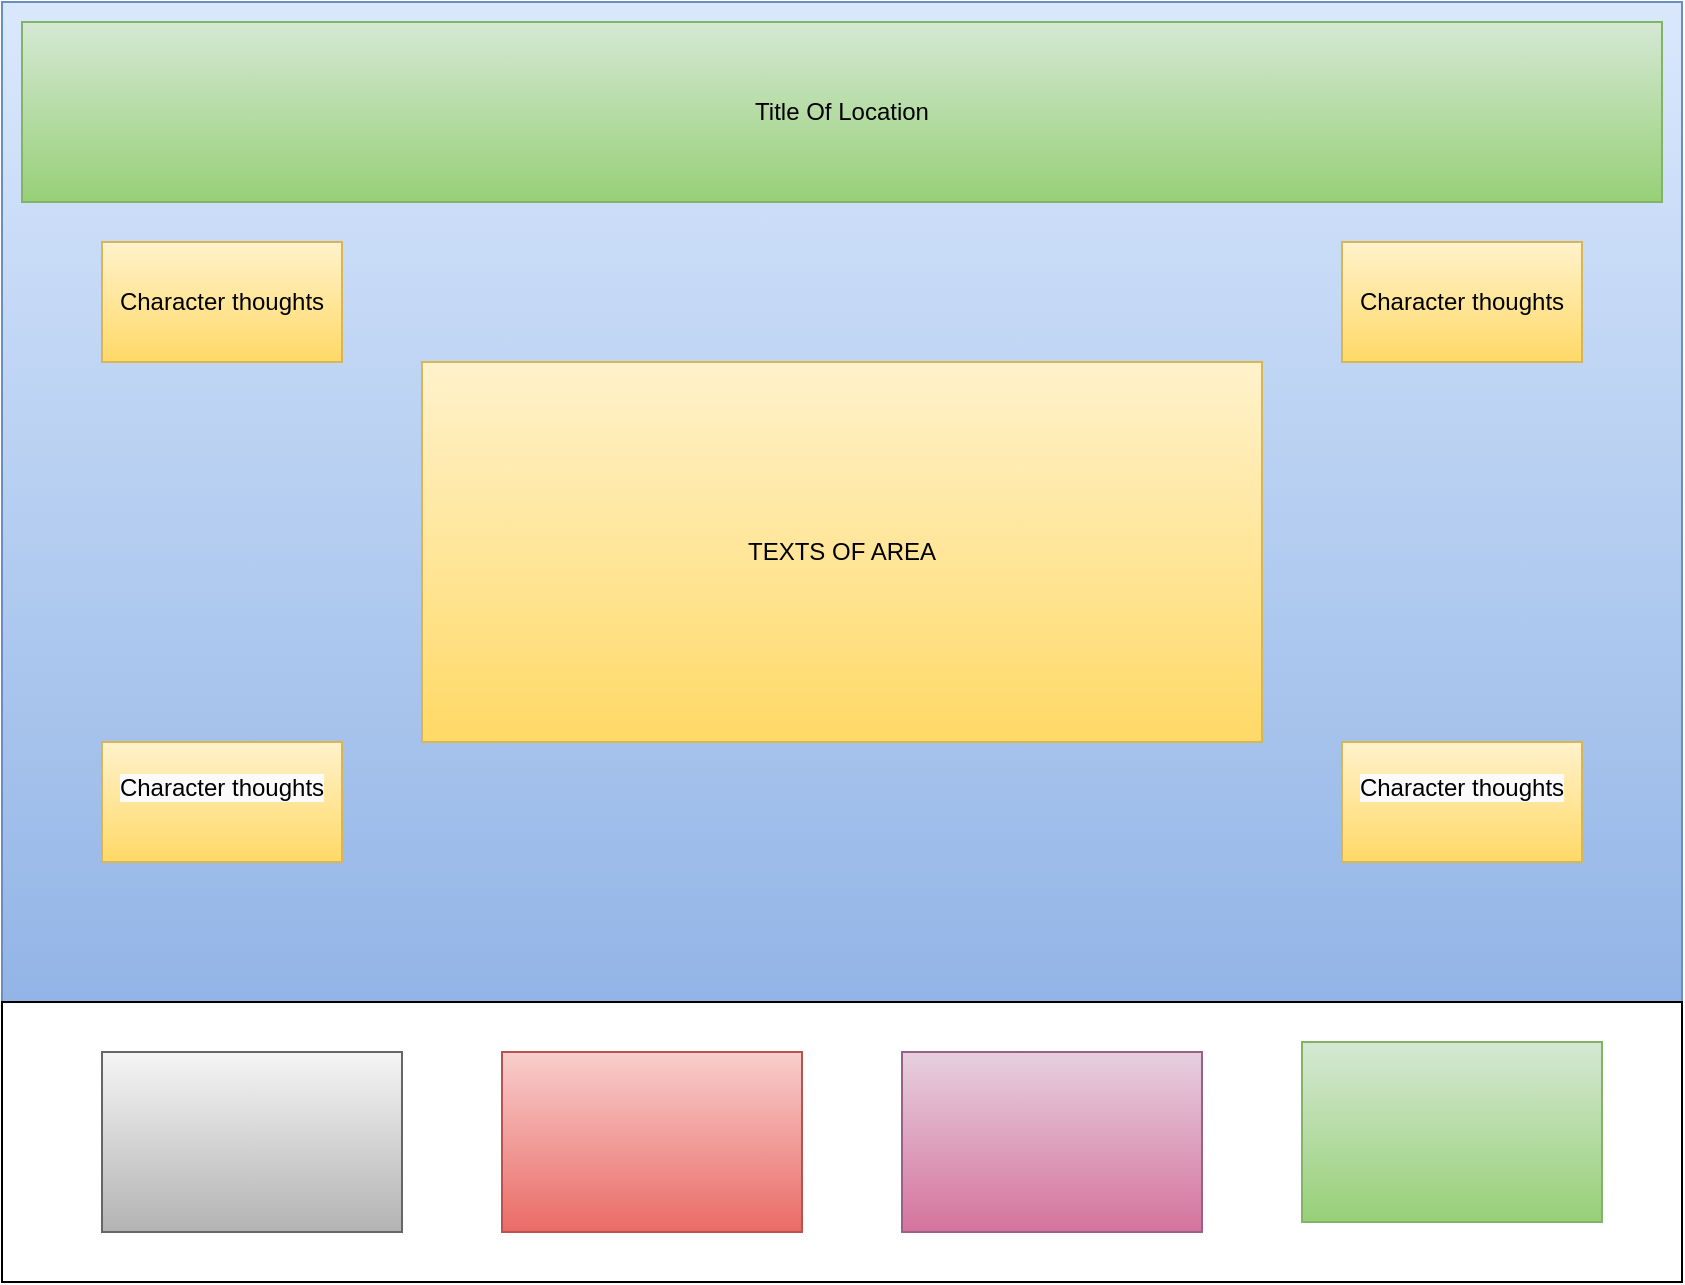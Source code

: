 <mxfile version="24.0.0" type="github">
  <diagram name="Page-1" id="099fd60b-425b-db50-ffb0-6b813814b670">
    <mxGraphModel dx="1434" dy="738" grid="1" gridSize="10" guides="1" tooltips="1" connect="1" arrows="1" fold="1" page="1" pageScale="1" pageWidth="850" pageHeight="1100" background="none" math="0" shadow="0">
      <root>
        <mxCell id="0" />
        <mxCell id="1" parent="0" />
        <mxCell id="_kf_6kEQS9b_lLD-0AQr-2" value="" style="rounded=0;whiteSpace=wrap;html=1;fillColor=#dae8fc;gradientColor=#7ea6e0;strokeColor=#6c8ebf;" vertex="1" parent="1">
          <mxGeometry width="840" height="640" as="geometry" />
        </mxCell>
        <mxCell id="_kf_6kEQS9b_lLD-0AQr-3" value="Title Of Location" style="rounded=0;whiteSpace=wrap;html=1;fillColor=#d5e8d4;gradientColor=#97d077;strokeColor=#82b366;" vertex="1" parent="1">
          <mxGeometry x="10" y="10" width="820" height="90" as="geometry" />
        </mxCell>
        <mxCell id="_kf_6kEQS9b_lLD-0AQr-4" value="TEXTS OF AREA" style="rounded=0;whiteSpace=wrap;html=1;fillColor=#fff2cc;gradientColor=#ffd966;strokeColor=#d6b656;" vertex="1" parent="1">
          <mxGeometry x="210" y="180" width="420" height="190" as="geometry" />
        </mxCell>
        <mxCell id="_kf_6kEQS9b_lLD-0AQr-8" value="" style="rounded=0;whiteSpace=wrap;html=1;" vertex="1" parent="1">
          <mxGeometry y="500" width="840" height="140" as="geometry" />
        </mxCell>
        <mxCell id="_kf_6kEQS9b_lLD-0AQr-9" value="" style="rounded=0;whiteSpace=wrap;html=1;fillColor=#f5f5f5;gradientColor=#b3b3b3;strokeColor=#666666;" vertex="1" parent="1">
          <mxGeometry x="50" y="525" width="150" height="90" as="geometry" />
        </mxCell>
        <mxCell id="_kf_6kEQS9b_lLD-0AQr-12" value="" style="rounded=0;whiteSpace=wrap;html=1;fillColor=#f8cecc;gradientColor=#ea6b66;strokeColor=#b85450;" vertex="1" parent="1">
          <mxGeometry x="250" y="525" width="150" height="90" as="geometry" />
        </mxCell>
        <mxCell id="_kf_6kEQS9b_lLD-0AQr-13" value="" style="rounded=0;whiteSpace=wrap;html=1;fillColor=#e6d0de;gradientColor=#d5739d;strokeColor=#996185;" vertex="1" parent="1">
          <mxGeometry x="450" y="525" width="150" height="90" as="geometry" />
        </mxCell>
        <mxCell id="_kf_6kEQS9b_lLD-0AQr-14" value="" style="rounded=0;whiteSpace=wrap;html=1;fillColor=#d5e8d4;gradientColor=#97d077;strokeColor=#82b366;" vertex="1" parent="1">
          <mxGeometry x="650" y="520" width="150" height="90" as="geometry" />
        </mxCell>
        <mxCell id="_kf_6kEQS9b_lLD-0AQr-15" value="&#xa;&lt;span style=&quot;color: rgb(0, 0, 0); font-family: Helvetica; font-size: 12px; font-style: normal; font-variant-ligatures: normal; font-variant-caps: normal; font-weight: 400; letter-spacing: normal; orphans: 2; text-align: center; text-indent: 0px; text-transform: none; widows: 2; word-spacing: 0px; -webkit-text-stroke-width: 0px; white-space: normal; background-color: rgb(251, 251, 251); text-decoration-thickness: initial; text-decoration-style: initial; text-decoration-color: initial; display: inline !important; float: none;&quot;&gt;Character thoughts&lt;/span&gt;&#xa;&#xa;" style="rounded=0;whiteSpace=wrap;html=1;fillColor=#fff2cc;gradientColor=#ffd966;strokeColor=#d6b656;" vertex="1" parent="1">
          <mxGeometry x="50" y="370" width="120" height="60" as="geometry" />
        </mxCell>
        <mxCell id="_kf_6kEQS9b_lLD-0AQr-16" value="&#xa;&lt;span style=&quot;color: rgb(0, 0, 0); font-family: Helvetica; font-size: 12px; font-style: normal; font-variant-ligatures: normal; font-variant-caps: normal; font-weight: 400; letter-spacing: normal; orphans: 2; text-align: center; text-indent: 0px; text-transform: none; widows: 2; word-spacing: 0px; -webkit-text-stroke-width: 0px; white-space: normal; background-color: rgb(251, 251, 251); text-decoration-thickness: initial; text-decoration-style: initial; text-decoration-color: initial; display: inline !important; float: none;&quot;&gt;Character thoughts&lt;/span&gt;&#xa;&#xa;" style="rounded=0;whiteSpace=wrap;html=1;fillColor=#fff2cc;gradientColor=#ffd966;strokeColor=#d6b656;" vertex="1" parent="1">
          <mxGeometry x="670" y="370" width="120" height="60" as="geometry" />
        </mxCell>
        <mxCell id="_kf_6kEQS9b_lLD-0AQr-17" value="Character thoughts" style="rounded=0;whiteSpace=wrap;html=1;fillColor=#fff2cc;gradientColor=#ffd966;strokeColor=#d6b656;" vertex="1" parent="1">
          <mxGeometry x="50" y="120" width="120" height="60" as="geometry" />
        </mxCell>
        <mxCell id="_kf_6kEQS9b_lLD-0AQr-18" value="Character thoughts" style="rounded=0;whiteSpace=wrap;html=1;fillColor=#fff2cc;gradientColor=#ffd966;strokeColor=#d6b656;" vertex="1" parent="1">
          <mxGeometry x="670" y="120" width="120" height="60" as="geometry" />
        </mxCell>
      </root>
    </mxGraphModel>
  </diagram>
</mxfile>
